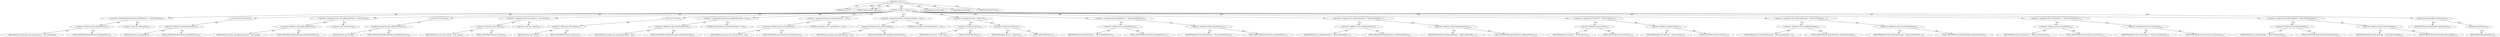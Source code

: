 digraph "&lt;init&gt;" {  
"111669149697" [label = <(METHOD,&lt;init&gt;)<SUB>118</SUB>> ]
"115964117041" [label = <(PARAM,this)<SUB>118</SUB>> ]
"115964117042" [label = <(PARAM,AbstractFileSet fileset)<SUB>118</SUB>> ]
"25769803777" [label = <(BLOCK,&lt;empty&gt;,&lt;empty&gt;)<SUB>118</SUB>> ]
"30064771094" [label = <(&lt;operator&gt;.assignment,PatternSet this.defaultPatterns = new PatternSet())<SUB>105</SUB>> ]
"30064771095" [label = <(&lt;operator&gt;.fieldAccess,this.defaultPatterns)<SUB>105</SUB>> ]
"68719476861" [label = <(IDENTIFIER,this,PatternSet this.defaultPatterns = new PatternSet())> ]
"55834574857" [label = <(FIELD_IDENTIFIER,defaultPatterns,defaultPatterns)<SUB>105</SUB>> ]
"30064771096" [label = <(&lt;operator&gt;.alloc,new PatternSet())<SUB>105</SUB>> ]
"30064771097" [label = <(&lt;init&gt;,new PatternSet())<SUB>105</SUB>> ]
"30064771098" [label = <(&lt;operator&gt;.fieldAccess,this.defaultPatterns)<SUB>105</SUB>> ]
"68719476862" [label = <(IDENTIFIER,this,new PatternSet())> ]
"55834574858" [label = <(FIELD_IDENTIFIER,defaultPatterns,defaultPatterns)<SUB>105</SUB>> ]
"30064771099" [label = <(&lt;operator&gt;.assignment,Vector this.additionalPatterns = new Vector())<SUB>106</SUB>> ]
"30064771100" [label = <(&lt;operator&gt;.fieldAccess,this.additionalPatterns)<SUB>106</SUB>> ]
"68719476863" [label = <(IDENTIFIER,this,Vector this.additionalPatterns = new Vector())> ]
"55834574859" [label = <(FIELD_IDENTIFIER,additionalPatterns,additionalPatterns)<SUB>106</SUB>> ]
"30064771101" [label = <(&lt;operator&gt;.alloc,new Vector())<SUB>106</SUB>> ]
"30064771102" [label = <(&lt;init&gt;,new Vector())<SUB>106</SUB>> ]
"30064771103" [label = <(&lt;operator&gt;.fieldAccess,this.additionalPatterns)<SUB>106</SUB>> ]
"68719476864" [label = <(IDENTIFIER,this,new Vector())> ]
"55834574860" [label = <(FIELD_IDENTIFIER,additionalPatterns,additionalPatterns)<SUB>106</SUB>> ]
"30064771104" [label = <(&lt;operator&gt;.assignment,Vector this.selectors = new Vector())<SUB>107</SUB>> ]
"30064771105" [label = <(&lt;operator&gt;.fieldAccess,this.selectors)<SUB>107</SUB>> ]
"68719476865" [label = <(IDENTIFIER,this,Vector this.selectors = new Vector())> ]
"55834574861" [label = <(FIELD_IDENTIFIER,selectors,selectors)<SUB>107</SUB>> ]
"30064771106" [label = <(&lt;operator&gt;.alloc,new Vector())<SUB>107</SUB>> ]
"30064771107" [label = <(&lt;init&gt;,new Vector())<SUB>107</SUB>> ]
"30064771108" [label = <(&lt;operator&gt;.fieldAccess,this.selectors)<SUB>107</SUB>> ]
"68719476866" [label = <(IDENTIFIER,this,new Vector())> ]
"55834574862" [label = <(FIELD_IDENTIFIER,selectors,selectors)<SUB>107</SUB>> ]
"30064771109" [label = <(&lt;operator&gt;.assignment,boolean this.useDefaultExcludes = true)<SUB>110</SUB>> ]
"30064771110" [label = <(&lt;operator&gt;.fieldAccess,this.useDefaultExcludes)<SUB>110</SUB>> ]
"68719476867" [label = <(IDENTIFIER,this,boolean this.useDefaultExcludes = true)> ]
"55834574863" [label = <(FIELD_IDENTIFIER,useDefaultExcludes,useDefaultExcludes)<SUB>110</SUB>> ]
"90194313219" [label = <(LITERAL,true,boolean this.useDefaultExcludes = true)<SUB>110</SUB>> ]
"30064771111" [label = <(&lt;operator&gt;.assignment,boolean this.isCaseSensitive = true)<SUB>111</SUB>> ]
"30064771112" [label = <(&lt;operator&gt;.fieldAccess,this.isCaseSensitive)<SUB>111</SUB>> ]
"68719476868" [label = <(IDENTIFIER,this,boolean this.isCaseSensitive = true)> ]
"55834574864" [label = <(FIELD_IDENTIFIER,isCaseSensitive,isCaseSensitive)<SUB>111</SUB>> ]
"90194313220" [label = <(LITERAL,true,boolean this.isCaseSensitive = true)<SUB>111</SUB>> ]
"30064771113" [label = <(&lt;operator&gt;.assignment,boolean this.followSymlinks = true)<SUB>112</SUB>> ]
"30064771114" [label = <(&lt;operator&gt;.fieldAccess,this.followSymlinks)<SUB>112</SUB>> ]
"68719476869" [label = <(IDENTIFIER,this,boolean this.followSymlinks = true)> ]
"55834574865" [label = <(FIELD_IDENTIFIER,followSymlinks,followSymlinks)<SUB>112</SUB>> ]
"90194313221" [label = <(LITERAL,true,boolean this.followSymlinks = true)<SUB>112</SUB>> ]
"30064771115" [label = <(&lt;operator&gt;.assignment,this.dir = fileset.dir)<SUB>119</SUB>> ]
"30064771116" [label = <(&lt;operator&gt;.fieldAccess,this.dir)<SUB>119</SUB>> ]
"68719476844" [label = <(IDENTIFIER,this,this.dir = fileset.dir)<SUB>119</SUB>> ]
"55834574866" [label = <(FIELD_IDENTIFIER,dir,dir)<SUB>119</SUB>> ]
"30064771117" [label = <(&lt;operator&gt;.fieldAccess,fileset.dir)<SUB>119</SUB>> ]
"68719476870" [label = <(IDENTIFIER,fileset,this.dir = fileset.dir)<SUB>119</SUB>> ]
"55834574867" [label = <(FIELD_IDENTIFIER,dir,dir)<SUB>119</SUB>> ]
"30064771118" [label = <(&lt;operator&gt;.assignment,this.defaultPatterns = fileset.defaultPatterns)<SUB>120</SUB>> ]
"30064771119" [label = <(&lt;operator&gt;.fieldAccess,this.defaultPatterns)<SUB>120</SUB>> ]
"68719476845" [label = <(IDENTIFIER,this,this.defaultPatterns = fileset.defaultPatterns)<SUB>120</SUB>> ]
"55834574868" [label = <(FIELD_IDENTIFIER,defaultPatterns,defaultPatterns)<SUB>120</SUB>> ]
"30064771120" [label = <(&lt;operator&gt;.fieldAccess,fileset.defaultPatterns)<SUB>120</SUB>> ]
"68719476871" [label = <(IDENTIFIER,fileset,this.defaultPatterns = fileset.defaultPatterns)<SUB>120</SUB>> ]
"55834574869" [label = <(FIELD_IDENTIFIER,defaultPatterns,defaultPatterns)<SUB>120</SUB>> ]
"30064771121" [label = <(&lt;operator&gt;.assignment,this.additionalPatterns = fileset.additionalPat...)<SUB>121</SUB>> ]
"30064771122" [label = <(&lt;operator&gt;.fieldAccess,this.additionalPatterns)<SUB>121</SUB>> ]
"68719476846" [label = <(IDENTIFIER,this,this.additionalPatterns = fileset.additionalPat...)<SUB>121</SUB>> ]
"55834574870" [label = <(FIELD_IDENTIFIER,additionalPatterns,additionalPatterns)<SUB>121</SUB>> ]
"30064771123" [label = <(&lt;operator&gt;.fieldAccess,fileset.additionalPatterns)<SUB>121</SUB>> ]
"68719476872" [label = <(IDENTIFIER,fileset,this.additionalPatterns = fileset.additionalPat...)<SUB>121</SUB>> ]
"55834574871" [label = <(FIELD_IDENTIFIER,additionalPatterns,additionalPatterns)<SUB>121</SUB>> ]
"30064771124" [label = <(&lt;operator&gt;.assignment,this.selectors = fileset.selectors)<SUB>122</SUB>> ]
"30064771125" [label = <(&lt;operator&gt;.fieldAccess,this.selectors)<SUB>122</SUB>> ]
"68719476847" [label = <(IDENTIFIER,this,this.selectors = fileset.selectors)<SUB>122</SUB>> ]
"55834574872" [label = <(FIELD_IDENTIFIER,selectors,selectors)<SUB>122</SUB>> ]
"30064771126" [label = <(&lt;operator&gt;.fieldAccess,fileset.selectors)<SUB>122</SUB>> ]
"68719476873" [label = <(IDENTIFIER,fileset,this.selectors = fileset.selectors)<SUB>122</SUB>> ]
"55834574873" [label = <(FIELD_IDENTIFIER,selectors,selectors)<SUB>122</SUB>> ]
"30064771127" [label = <(&lt;operator&gt;.assignment,this.useDefaultExcludes = fileset.useDefaultExc...)<SUB>123</SUB>> ]
"30064771128" [label = <(&lt;operator&gt;.fieldAccess,this.useDefaultExcludes)<SUB>123</SUB>> ]
"68719476848" [label = <(IDENTIFIER,this,this.useDefaultExcludes = fileset.useDefaultExc...)<SUB>123</SUB>> ]
"55834574874" [label = <(FIELD_IDENTIFIER,useDefaultExcludes,useDefaultExcludes)<SUB>123</SUB>> ]
"30064771129" [label = <(&lt;operator&gt;.fieldAccess,fileset.useDefaultExcludes)<SUB>123</SUB>> ]
"68719476874" [label = <(IDENTIFIER,fileset,this.useDefaultExcludes = fileset.useDefaultExc...)<SUB>123</SUB>> ]
"55834574875" [label = <(FIELD_IDENTIFIER,useDefaultExcludes,useDefaultExcludes)<SUB>123</SUB>> ]
"30064771130" [label = <(&lt;operator&gt;.assignment,this.isCaseSensitive = fileset.isCaseSensitive)<SUB>124</SUB>> ]
"30064771131" [label = <(&lt;operator&gt;.fieldAccess,this.isCaseSensitive)<SUB>124</SUB>> ]
"68719476849" [label = <(IDENTIFIER,this,this.isCaseSensitive = fileset.isCaseSensitive)<SUB>124</SUB>> ]
"55834574876" [label = <(FIELD_IDENTIFIER,isCaseSensitive,isCaseSensitive)<SUB>124</SUB>> ]
"30064771132" [label = <(&lt;operator&gt;.fieldAccess,fileset.isCaseSensitive)<SUB>124</SUB>> ]
"68719476875" [label = <(IDENTIFIER,fileset,this.isCaseSensitive = fileset.isCaseSensitive)<SUB>124</SUB>> ]
"55834574877" [label = <(FIELD_IDENTIFIER,isCaseSensitive,isCaseSensitive)<SUB>124</SUB>> ]
"30064771133" [label = <(&lt;operator&gt;.assignment,this.followSymlinks = fileset.followSymlinks)<SUB>125</SUB>> ]
"30064771134" [label = <(&lt;operator&gt;.fieldAccess,this.followSymlinks)<SUB>125</SUB>> ]
"68719476850" [label = <(IDENTIFIER,this,this.followSymlinks = fileset.followSymlinks)<SUB>125</SUB>> ]
"55834574878" [label = <(FIELD_IDENTIFIER,followSymlinks,followSymlinks)<SUB>125</SUB>> ]
"30064771135" [label = <(&lt;operator&gt;.fieldAccess,fileset.followSymlinks)<SUB>125</SUB>> ]
"68719476876" [label = <(IDENTIFIER,fileset,this.followSymlinks = fileset.followSymlinks)<SUB>125</SUB>> ]
"55834574879" [label = <(FIELD_IDENTIFIER,followSymlinks,followSymlinks)<SUB>125</SUB>> ]
"30064771136" [label = <(setProject,setProject(fileset.getProject()))<SUB>126</SUB>> ]
"68719476851" [label = <(IDENTIFIER,this,setProject(fileset.getProject()))<SUB>126</SUB>> ]
"30064771137" [label = <(getProject,getProject())<SUB>126</SUB>> ]
"68719476877" [label = <(IDENTIFIER,fileset,getProject())<SUB>126</SUB>> ]
"133143986185" [label = <(MODIFIER,CONSTRUCTOR)> ]
"133143986186" [label = <(MODIFIER,PROTECTED)> ]
"128849018881" [label = <(METHOD_RETURN,void)<SUB>127</SUB>> ]
  "111669149697" -> "115964117041"  [ label = "AST: "] 
  "111669149697" -> "115964117042"  [ label = "AST: "] 
  "111669149697" -> "25769803777"  [ label = "AST: "] 
  "111669149697" -> "133143986185"  [ label = "AST: "] 
  "111669149697" -> "133143986186"  [ label = "AST: "] 
  "111669149697" -> "128849018881"  [ label = "AST: "] 
  "25769803777" -> "30064771094"  [ label = "AST: "] 
  "25769803777" -> "30064771097"  [ label = "AST: "] 
  "25769803777" -> "30064771099"  [ label = "AST: "] 
  "25769803777" -> "30064771102"  [ label = "AST: "] 
  "25769803777" -> "30064771104"  [ label = "AST: "] 
  "25769803777" -> "30064771107"  [ label = "AST: "] 
  "25769803777" -> "30064771109"  [ label = "AST: "] 
  "25769803777" -> "30064771111"  [ label = "AST: "] 
  "25769803777" -> "30064771113"  [ label = "AST: "] 
  "25769803777" -> "30064771115"  [ label = "AST: "] 
  "25769803777" -> "30064771118"  [ label = "AST: "] 
  "25769803777" -> "30064771121"  [ label = "AST: "] 
  "25769803777" -> "30064771124"  [ label = "AST: "] 
  "25769803777" -> "30064771127"  [ label = "AST: "] 
  "25769803777" -> "30064771130"  [ label = "AST: "] 
  "25769803777" -> "30064771133"  [ label = "AST: "] 
  "25769803777" -> "30064771136"  [ label = "AST: "] 
  "30064771094" -> "30064771095"  [ label = "AST: "] 
  "30064771094" -> "30064771096"  [ label = "AST: "] 
  "30064771095" -> "68719476861"  [ label = "AST: "] 
  "30064771095" -> "55834574857"  [ label = "AST: "] 
  "30064771097" -> "30064771098"  [ label = "AST: "] 
  "30064771098" -> "68719476862"  [ label = "AST: "] 
  "30064771098" -> "55834574858"  [ label = "AST: "] 
  "30064771099" -> "30064771100"  [ label = "AST: "] 
  "30064771099" -> "30064771101"  [ label = "AST: "] 
  "30064771100" -> "68719476863"  [ label = "AST: "] 
  "30064771100" -> "55834574859"  [ label = "AST: "] 
  "30064771102" -> "30064771103"  [ label = "AST: "] 
  "30064771103" -> "68719476864"  [ label = "AST: "] 
  "30064771103" -> "55834574860"  [ label = "AST: "] 
  "30064771104" -> "30064771105"  [ label = "AST: "] 
  "30064771104" -> "30064771106"  [ label = "AST: "] 
  "30064771105" -> "68719476865"  [ label = "AST: "] 
  "30064771105" -> "55834574861"  [ label = "AST: "] 
  "30064771107" -> "30064771108"  [ label = "AST: "] 
  "30064771108" -> "68719476866"  [ label = "AST: "] 
  "30064771108" -> "55834574862"  [ label = "AST: "] 
  "30064771109" -> "30064771110"  [ label = "AST: "] 
  "30064771109" -> "90194313219"  [ label = "AST: "] 
  "30064771110" -> "68719476867"  [ label = "AST: "] 
  "30064771110" -> "55834574863"  [ label = "AST: "] 
  "30064771111" -> "30064771112"  [ label = "AST: "] 
  "30064771111" -> "90194313220"  [ label = "AST: "] 
  "30064771112" -> "68719476868"  [ label = "AST: "] 
  "30064771112" -> "55834574864"  [ label = "AST: "] 
  "30064771113" -> "30064771114"  [ label = "AST: "] 
  "30064771113" -> "90194313221"  [ label = "AST: "] 
  "30064771114" -> "68719476869"  [ label = "AST: "] 
  "30064771114" -> "55834574865"  [ label = "AST: "] 
  "30064771115" -> "30064771116"  [ label = "AST: "] 
  "30064771115" -> "30064771117"  [ label = "AST: "] 
  "30064771116" -> "68719476844"  [ label = "AST: "] 
  "30064771116" -> "55834574866"  [ label = "AST: "] 
  "30064771117" -> "68719476870"  [ label = "AST: "] 
  "30064771117" -> "55834574867"  [ label = "AST: "] 
  "30064771118" -> "30064771119"  [ label = "AST: "] 
  "30064771118" -> "30064771120"  [ label = "AST: "] 
  "30064771119" -> "68719476845"  [ label = "AST: "] 
  "30064771119" -> "55834574868"  [ label = "AST: "] 
  "30064771120" -> "68719476871"  [ label = "AST: "] 
  "30064771120" -> "55834574869"  [ label = "AST: "] 
  "30064771121" -> "30064771122"  [ label = "AST: "] 
  "30064771121" -> "30064771123"  [ label = "AST: "] 
  "30064771122" -> "68719476846"  [ label = "AST: "] 
  "30064771122" -> "55834574870"  [ label = "AST: "] 
  "30064771123" -> "68719476872"  [ label = "AST: "] 
  "30064771123" -> "55834574871"  [ label = "AST: "] 
  "30064771124" -> "30064771125"  [ label = "AST: "] 
  "30064771124" -> "30064771126"  [ label = "AST: "] 
  "30064771125" -> "68719476847"  [ label = "AST: "] 
  "30064771125" -> "55834574872"  [ label = "AST: "] 
  "30064771126" -> "68719476873"  [ label = "AST: "] 
  "30064771126" -> "55834574873"  [ label = "AST: "] 
  "30064771127" -> "30064771128"  [ label = "AST: "] 
  "30064771127" -> "30064771129"  [ label = "AST: "] 
  "30064771128" -> "68719476848"  [ label = "AST: "] 
  "30064771128" -> "55834574874"  [ label = "AST: "] 
  "30064771129" -> "68719476874"  [ label = "AST: "] 
  "30064771129" -> "55834574875"  [ label = "AST: "] 
  "30064771130" -> "30064771131"  [ label = "AST: "] 
  "30064771130" -> "30064771132"  [ label = "AST: "] 
  "30064771131" -> "68719476849"  [ label = "AST: "] 
  "30064771131" -> "55834574876"  [ label = "AST: "] 
  "30064771132" -> "68719476875"  [ label = "AST: "] 
  "30064771132" -> "55834574877"  [ label = "AST: "] 
  "30064771133" -> "30064771134"  [ label = "AST: "] 
  "30064771133" -> "30064771135"  [ label = "AST: "] 
  "30064771134" -> "68719476850"  [ label = "AST: "] 
  "30064771134" -> "55834574878"  [ label = "AST: "] 
  "30064771135" -> "68719476876"  [ label = "AST: "] 
  "30064771135" -> "55834574879"  [ label = "AST: "] 
  "30064771136" -> "68719476851"  [ label = "AST: "] 
  "30064771136" -> "30064771137"  [ label = "AST: "] 
  "30064771137" -> "68719476877"  [ label = "AST: "] 
  "111669149697" -> "115964117041"  [ label = "DDG: "] 
  "111669149697" -> "115964117042"  [ label = "DDG: "] 
}
